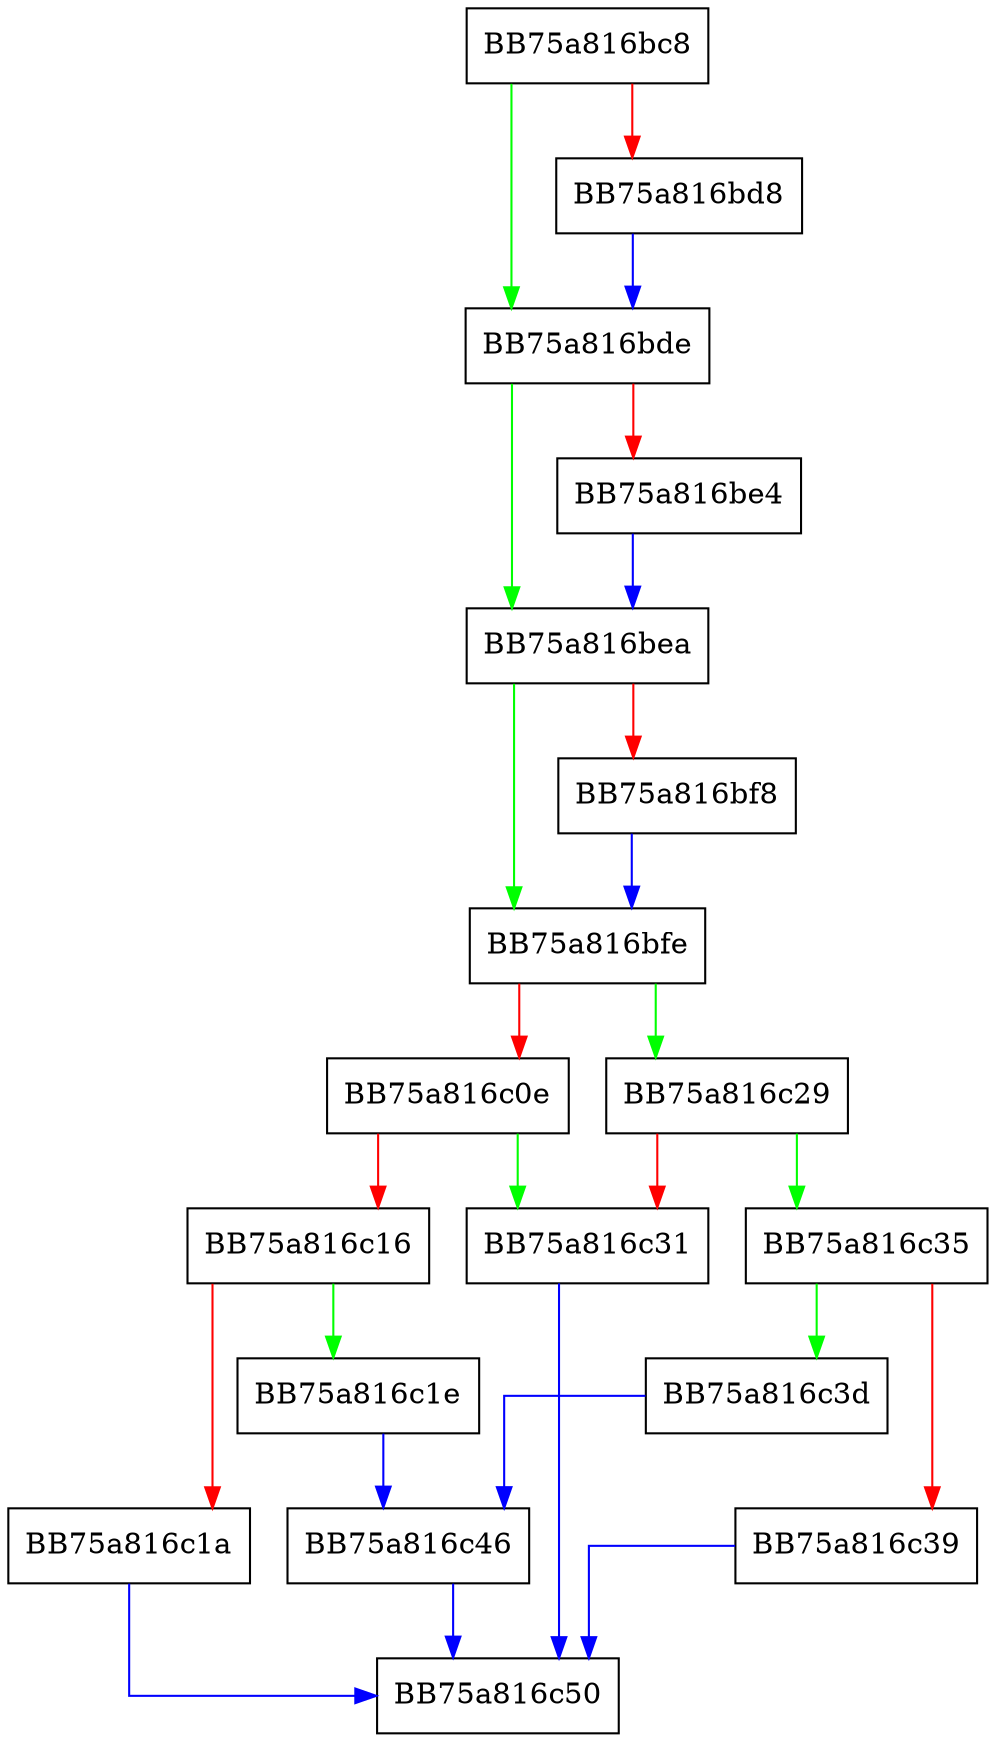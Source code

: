digraph _Ffmt {
  node [shape="box"];
  graph [splines=ortho];
  BB75a816bc8 -> BB75a816bde [color="green"];
  BB75a816bc8 -> BB75a816bd8 [color="red"];
  BB75a816bd8 -> BB75a816bde [color="blue"];
  BB75a816bde -> BB75a816bea [color="green"];
  BB75a816bde -> BB75a816be4 [color="red"];
  BB75a816be4 -> BB75a816bea [color="blue"];
  BB75a816bea -> BB75a816bfe [color="green"];
  BB75a816bea -> BB75a816bf8 [color="red"];
  BB75a816bf8 -> BB75a816bfe [color="blue"];
  BB75a816bfe -> BB75a816c29 [color="green"];
  BB75a816bfe -> BB75a816c0e [color="red"];
  BB75a816c0e -> BB75a816c31 [color="green"];
  BB75a816c0e -> BB75a816c16 [color="red"];
  BB75a816c16 -> BB75a816c1e [color="green"];
  BB75a816c16 -> BB75a816c1a [color="red"];
  BB75a816c1a -> BB75a816c50 [color="blue"];
  BB75a816c1e -> BB75a816c46 [color="blue"];
  BB75a816c29 -> BB75a816c35 [color="green"];
  BB75a816c29 -> BB75a816c31 [color="red"];
  BB75a816c31 -> BB75a816c50 [color="blue"];
  BB75a816c35 -> BB75a816c3d [color="green"];
  BB75a816c35 -> BB75a816c39 [color="red"];
  BB75a816c39 -> BB75a816c50 [color="blue"];
  BB75a816c3d -> BB75a816c46 [color="blue"];
  BB75a816c46 -> BB75a816c50 [color="blue"];
}